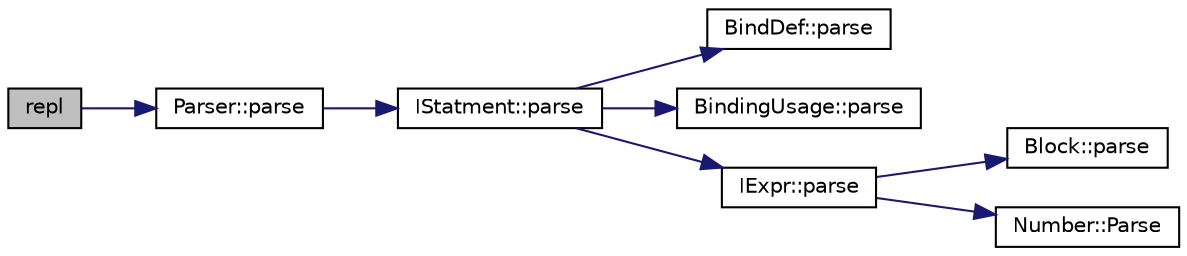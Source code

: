 digraph "repl"
{
 // LATEX_PDF_SIZE
  edge [fontname="Helvetica",fontsize="10",labelfontname="Helvetica",labelfontsize="10"];
  node [fontname="Helvetica",fontsize="10",shape=record];
  rankdir="LR";
  Node1 [label="repl",height=0.2,width=0.4,color="black", fillcolor="grey75", style="filled", fontcolor="black",tooltip=" "];
  Node1 -> Node2 [color="midnightblue",fontsize="10",style="solid",fontname="Helvetica"];
  Node2 [label="Parser::parse",height=0.2,width=0.4,color="black", fillcolor="white", style="filled",URL="$class_parser.html#a948899fbe6c6c1e7bf50c65114612cde",tooltip=" "];
  Node2 -> Node3 [color="midnightblue",fontsize="10",style="solid",fontname="Helvetica"];
  Node3 [label="IStatment::parse",height=0.2,width=0.4,color="black", fillcolor="white", style="filled",URL="$class_i_statment.html#a636ea090695249b923b4f3884a3e1f4e",tooltip=" "];
  Node3 -> Node4 [color="midnightblue",fontsize="10",style="solid",fontname="Helvetica"];
  Node4 [label="BindDef::parse",height=0.2,width=0.4,color="black", fillcolor="white", style="filled",URL="$class_bind_def.html#a63326b0db89ddb3ce66f78e63e8f8a47",tooltip=" "];
  Node3 -> Node5 [color="midnightblue",fontsize="10",style="solid",fontname="Helvetica"];
  Node5 [label="BindingUsage::parse",height=0.2,width=0.4,color="black", fillcolor="white", style="filled",URL="$class_binding_usage.html#ac6effe2301404ac6308231a4bfb4861f",tooltip=" "];
  Node3 -> Node6 [color="midnightblue",fontsize="10",style="solid",fontname="Helvetica"];
  Node6 [label="IExpr::parse",height=0.2,width=0.4,color="black", fillcolor="white", style="filled",URL="$class_i_expr.html#a19028d061f83d486e67c4ddb129c755d",tooltip=" "];
  Node6 -> Node7 [color="midnightblue",fontsize="10",style="solid",fontname="Helvetica"];
  Node7 [label="Block::parse",height=0.2,width=0.4,color="black", fillcolor="white", style="filled",URL="$class_block.html#ab8c3dea4f20c24e2ae57ed60fd1949a9",tooltip=" "];
  Node6 -> Node8 [color="midnightblue",fontsize="10",style="solid",fontname="Helvetica"];
  Node8 [label="Number::Parse",height=0.2,width=0.4,color="black", fillcolor="white", style="filled",URL="$class_number.html#a4c1f6f5c4c281949e4120e9e27b45699",tooltip=" "];
}
